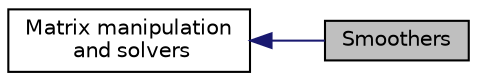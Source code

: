 digraph "Smoothers"
{
  bgcolor="transparent";
  edge [fontname="Helvetica",fontsize="10",labelfontname="Helvetica",labelfontsize="10"];
  node [fontname="Helvetica",fontsize="10",shape=record];
  rankdir=LR;
  Node0 [label="Smoothers",height=0.2,width=0.4,color="black", fillcolor="grey75", style="filled" fontcolor="black"];
  Node1 [label="Matrix manipulation\l and solvers",height=0.2,width=0.4,color="black",URL="$group__grpLduMatrix.html"];
  Node1->Node0 [shape=plaintext, color="midnightblue", dir="back", style="solid"];
}
